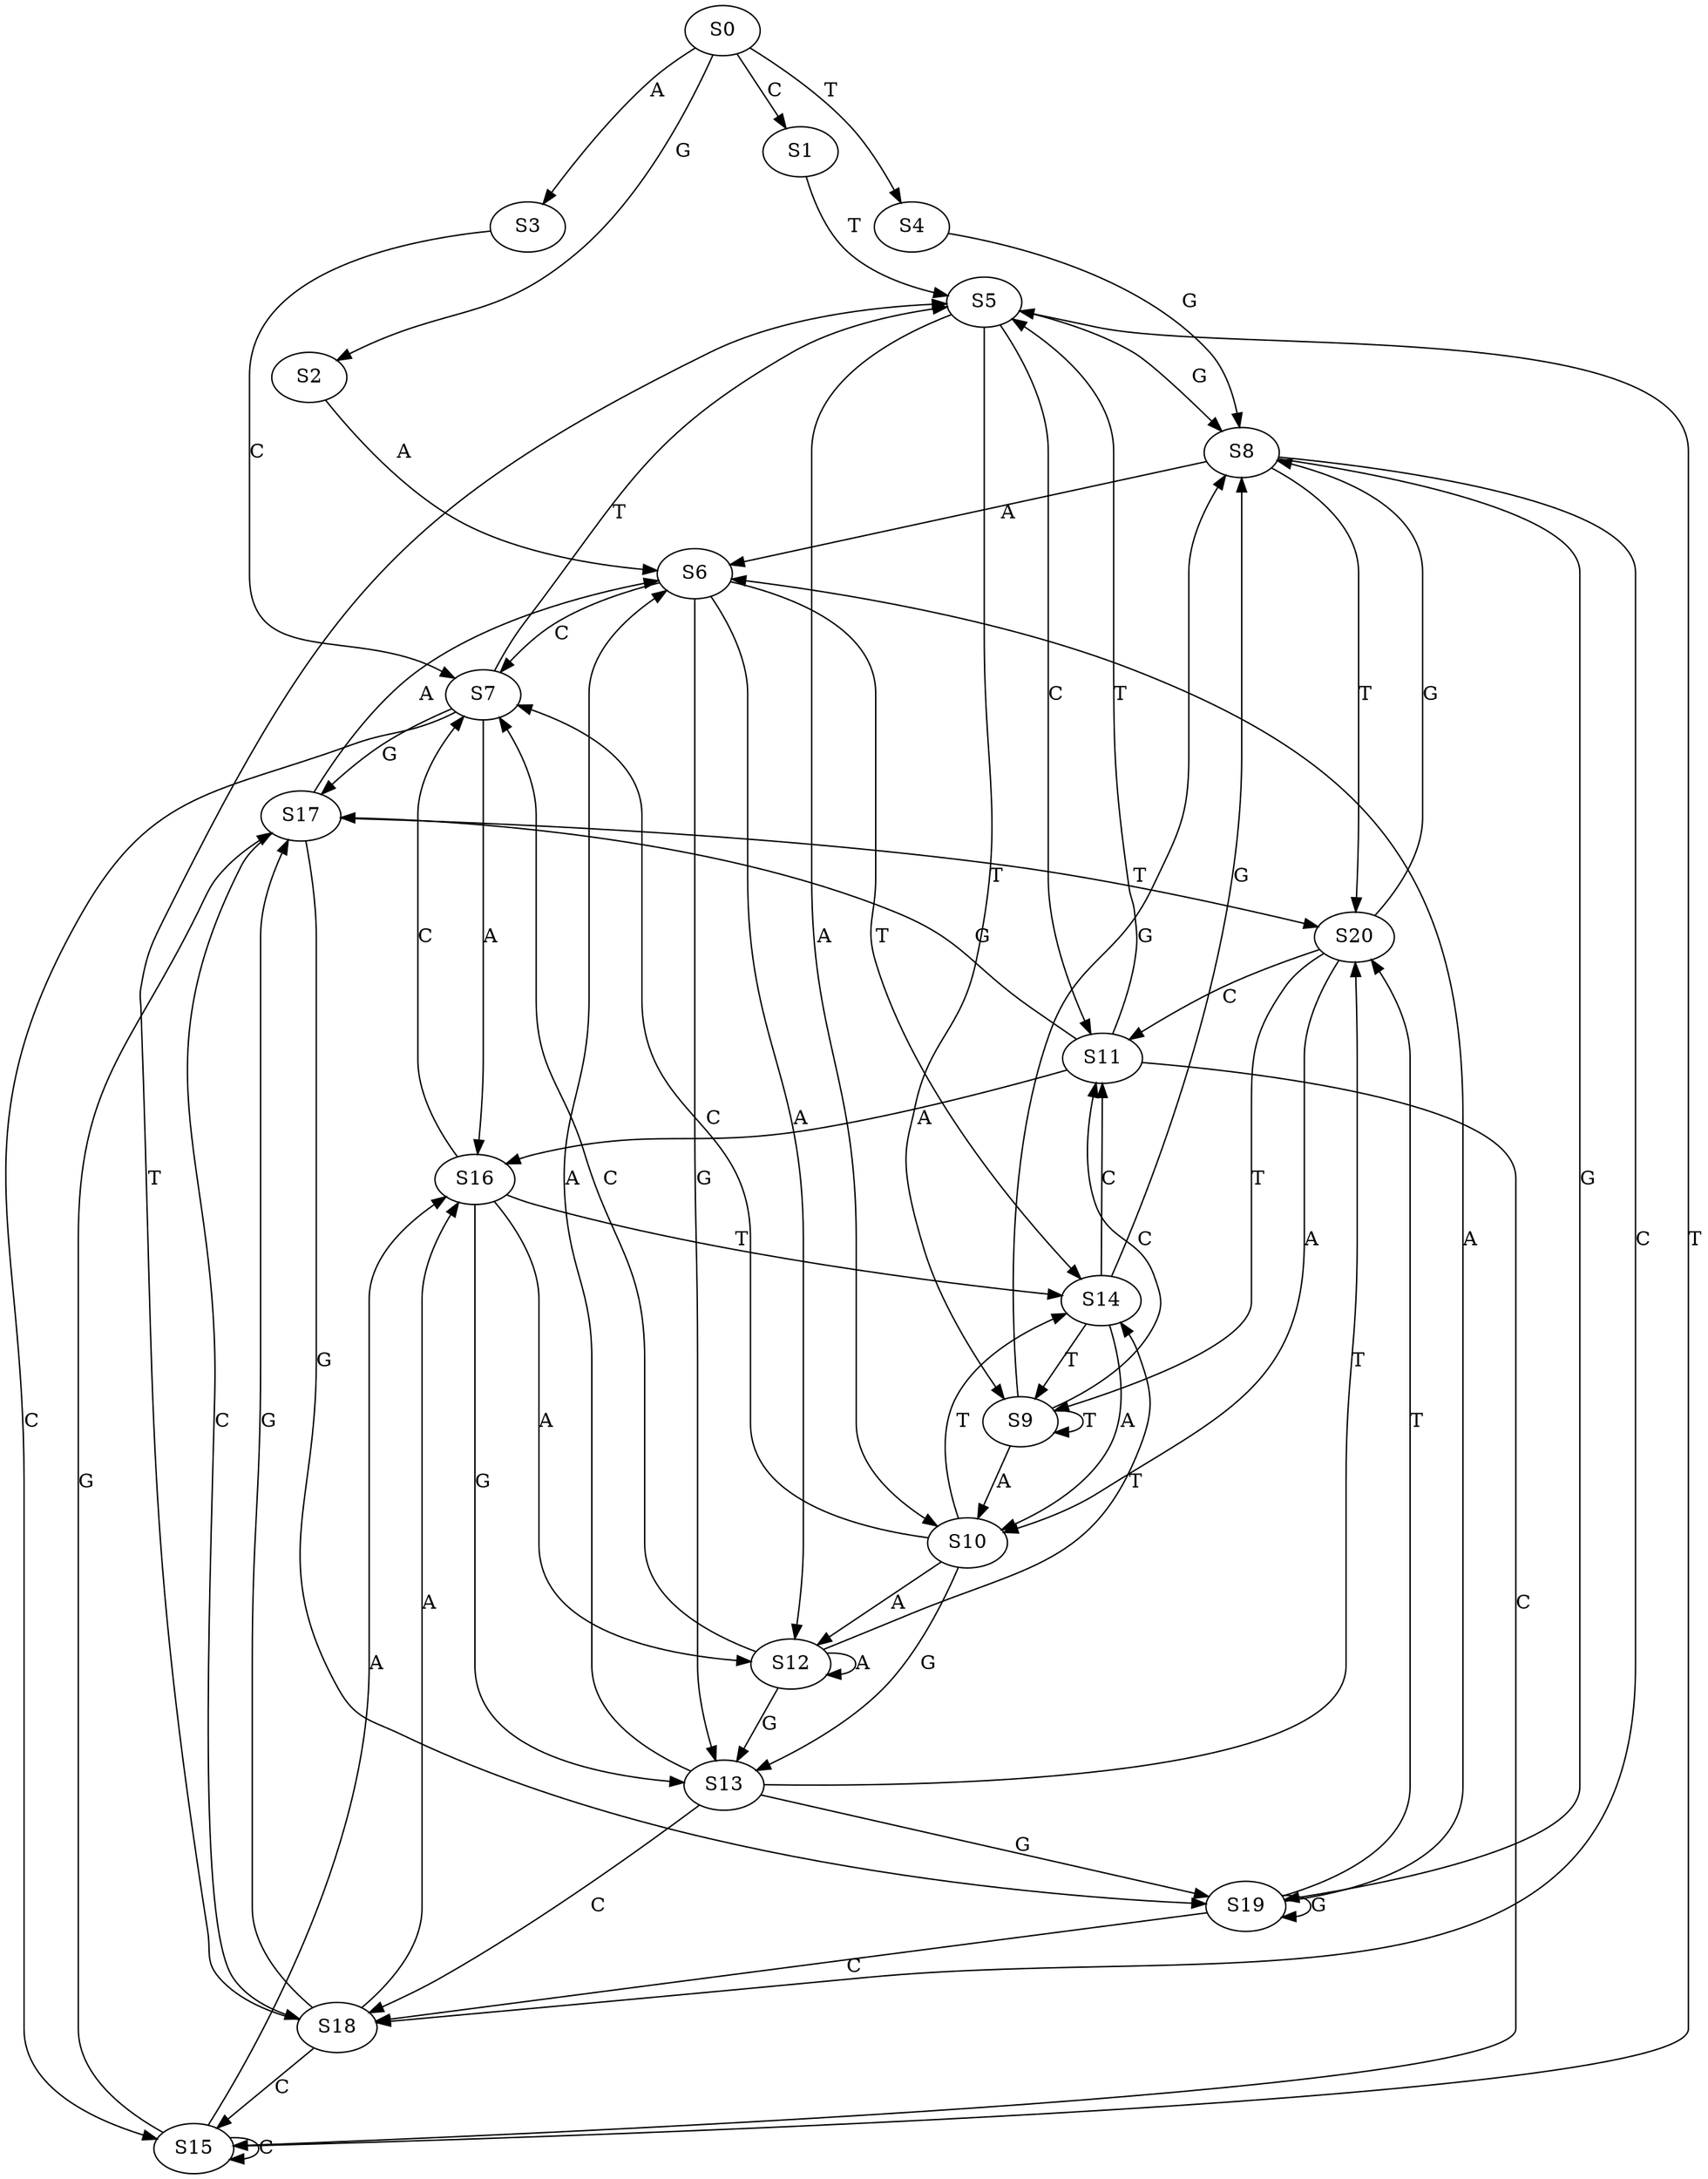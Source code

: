 strict digraph  {
	S0 -> S1 [ label = C ];
	S0 -> S2 [ label = G ];
	S0 -> S3 [ label = A ];
	S0 -> S4 [ label = T ];
	S1 -> S5 [ label = T ];
	S2 -> S6 [ label = A ];
	S3 -> S7 [ label = C ];
	S4 -> S8 [ label = G ];
	S5 -> S9 [ label = T ];
	S5 -> S8 [ label = G ];
	S5 -> S10 [ label = A ];
	S5 -> S11 [ label = C ];
	S6 -> S12 [ label = A ];
	S6 -> S7 [ label = C ];
	S6 -> S13 [ label = G ];
	S6 -> S14 [ label = T ];
	S7 -> S15 [ label = C ];
	S7 -> S16 [ label = A ];
	S7 -> S5 [ label = T ];
	S7 -> S17 [ label = G ];
	S8 -> S18 [ label = C ];
	S8 -> S19 [ label = G ];
	S8 -> S20 [ label = T ];
	S8 -> S6 [ label = A ];
	S9 -> S10 [ label = A ];
	S9 -> S11 [ label = C ];
	S9 -> S9 [ label = T ];
	S9 -> S8 [ label = G ];
	S10 -> S13 [ label = G ];
	S10 -> S7 [ label = C ];
	S10 -> S12 [ label = A ];
	S10 -> S14 [ label = T ];
	S11 -> S17 [ label = G ];
	S11 -> S16 [ label = A ];
	S11 -> S15 [ label = C ];
	S11 -> S5 [ label = T ];
	S12 -> S7 [ label = C ];
	S12 -> S12 [ label = A ];
	S12 -> S14 [ label = T ];
	S12 -> S13 [ label = G ];
	S13 -> S6 [ label = A ];
	S13 -> S19 [ label = G ];
	S13 -> S20 [ label = T ];
	S13 -> S18 [ label = C ];
	S14 -> S11 [ label = C ];
	S14 -> S10 [ label = A ];
	S14 -> S9 [ label = T ];
	S14 -> S8 [ label = G ];
	S15 -> S17 [ label = G ];
	S15 -> S5 [ label = T ];
	S15 -> S16 [ label = A ];
	S15 -> S15 [ label = C ];
	S16 -> S13 [ label = G ];
	S16 -> S14 [ label = T ];
	S16 -> S12 [ label = A ];
	S16 -> S7 [ label = C ];
	S17 -> S18 [ label = C ];
	S17 -> S6 [ label = A ];
	S17 -> S20 [ label = T ];
	S17 -> S19 [ label = G ];
	S18 -> S5 [ label = T ];
	S18 -> S15 [ label = C ];
	S18 -> S16 [ label = A ];
	S18 -> S17 [ label = G ];
	S19 -> S18 [ label = C ];
	S19 -> S19 [ label = G ];
	S19 -> S20 [ label = T ];
	S19 -> S6 [ label = A ];
	S20 -> S10 [ label = A ];
	S20 -> S11 [ label = C ];
	S20 -> S9 [ label = T ];
	S20 -> S8 [ label = G ];
}
